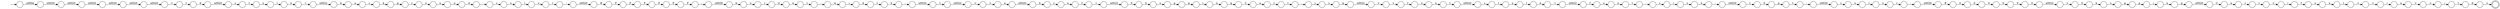 digraph Automaton {
  rankdir = LR;
  0 [shape=circle,label=""];
  0 -> 106 [label="<"]
  1 [shape=circle,label=""];
  1 -> 25 [label="c"]
  2 [shape=circle,label=""];
  2 -> 38 [label="t"]
  3 [shape=circle,label=""];
  3 -> 91 [label="d"]
  4 [shape=circle,label=""];
  4 -> 29 [label="g"]
  5 [shape=circle,label=""];
  5 -> 146 [label="F"]
  6 [shape=circle,label=""];
  6 -> 126 [label="n"]
  7 [shape=circle,label=""];
  7 -> 55 [label="d"]
  8 [shape=circle,label=""];
  8 -> 72 [label="i"]
  9 [shape=circle,label=""];
  9 -> 3 [label="i"]
  10 [shape=circle,label=""];
  10 -> 98 [label="r"]
  11 [shape=circle,label=""];
  11 -> 130 [label="l"]
  12 [shape=circle,label=""];
  12 -> 41 [label="i"]
  13 [shape=circle,label=""];
  13 -> 28 [label="="]
  14 [shape=circle,label=""];
  14 -> 102 [label="c"]
  15 [shape=circle,label=""];
  15 -> 56 [label="<"]
  16 [shape=circle,label=""];
  16 -> 12 [label="s"]
  17 [shape=circle,label=""];
  17 -> 35 [label="S"]
  18 [shape=circle,label=""];
  18 -> 59 [label="o"]
  19 [shape=circle,label=""];
  19 -> 30 [label="1"]
  20 [shape=circle,label=""];
  20 -> 43 [label="g"]
  21 [shape=circle,label=""];
  21 -> 22 [label="n"]
  22 [shape=circle,label=""];
  22 -> 143 [label="t"]
  23 [shape=circle,label=""];
  23 -> 100 [label="/"]
  24 [shape=circle,label=""];
  24 -> 16 [label="-"]
  25 [shape=circle,label=""];
  25 -> 20 [label="k"]
  26 [shape=circle,label=""];
  26 -> 86 [label="-"]
  27 [shape=circle,label=""];
  27 -> 132 [label=":"]
  28 [shape=circle,label=""];
  28 -> 39 [label="\u0022"]
  29 [shape=circle,label=""];
  29 -> 52 [label="\u0020"]
  30 [shape=circle,label=""];
  30 -> 123 [label="0"]
  31 [shape=circle,label=""];
  31 -> 105 [label="\u0020"]
  32 [shape=circle,label=""];
  32 -> 36 [label="S"]
  33 [shape=circle,label=""];
  33 -> 57 [label="j"]
  34 [shape=circle,label=""];
  34 -> 95 [label="r"]
  35 [shape=circle,label=""];
  35 -> 160 [label="h"]
  36 [shape=circle,label=""];
  36 -> 147 [label="h"]
  37 [shape=circle,label=""];
  37 -> 145 [label="\u0022"]
  38 [shape=circle,label=""];
  38 -> 85 [label=";"]
  39 [shape=circle,label=""];
  39 -> 48 [label="b"]
  40 [shape=circle,label=""];
  40 -> 44 [label="r"]
  41 [shape=circle,label=""];
  41 -> 163 [label="z"]
  42 [shape=circle,label=""];
  42 -> 156 [label="t"]
  43 [shape=circle,label=""];
  43 -> 96 [label="r"]
  44 [shape=circle,label=""];
  44 -> 124 [label="t"]
  45 [shape=circle,label=""];
  45 -> 87 [label="\u0020"]
  46 [shape=circle,label=""];
  46 -> 110 [label="f"]
  47 [shape=circle,label=""];
  47 -> 19 [label="\u0020"]
  48 [shape=circle,label=""];
  48 -> 1 [label="a"]
  49 [shape=circle,label=""];
  49 -> 74 [label="n"]
  50 [shape=circle,label=""];
  50 -> 139 [label="="]
  51 [shape=circle,label=""];
  51 -> 75 [label="o"]
  52 [shape=circle,label=""];
  52 -> 63 [label="C"]
  53 [shape=circle,label=""];
  53 -> 27 [label="r"]
  54 [shape=circle,label=""];
  54 -> 111 [label="o"]
  55 [shape=circle,label=""];
  55 -> 89 [label="\u0020"]
  56 [shape=circle,label=""];
  56 -> 7 [label="t"]
  57 [shape=circle,label=""];
  57 -> 93 [label="s"]
  58 [shape=circle,label=""];
  58 -> 53 [label="o"]
  59 [shape=circle,label=""];
  59 -> 61 [label="n"]
  60 [shape=circle,label=""];
  60 -> 137 [label="\u0020"]
  61 [shape=circle,label=""];
  61 -> 24 [label="t"]
  62 [shape=circle,label=""];
  62 -> 46 [label="/"]
  63 [shape=circle,label=""];
  63 -> 40 [label="a"]
  64 [shape=circle,label=""];
  64 -> 34 [label="o"]
  65 [shape=circle,label=""];
  65 -> 159 [label=":"]
  66 [shape=circle,label=""];
  66 -> 82 [label="-"]
  67 [shape=circle,label=""];
  67 -> 127 [label="t"]
  68 [shape=circle,label=""];
  68 -> 0 [label=">"]
  69 [shape=circle,label=""];
  69 -> 71 [label="\u0020"]
  70 [shape=circle,label=""];
  70 -> 157 [label="y"]
  71 [shape=circle,label=""];
  71 -> 108 [label="\u0020"]
  72 [shape=circle,label=""];
  72 -> 4 [label="n"]
  73 [shape=circle,label=""];
  73 -> 67 [label="r"]
  74 [shape=circle,label=""];
  74 -> 26 [label="d"]
  75 [shape=circle,label=""];
  75 -> 65 [label="r"]
  76 [shape=circle,label=""];
  76 -> 99 [label="t"]
  77 [shape=circle,label=""];
  77 -> 104 [label="\u0020"]
  78 [shape=circle,label=""];
  78 -> 114 [label="F"]
  79 [shape=circle,label=""];
  79 -> 116 [label="\u0022"]
  80 [shape=circle,label=""];
  80 -> 18 [label="f"]
  81 [shape=circle,label=""];
  81 -> 66 [label="r"]
  82 [shape=circle,label=""];
  82 -> 9 [label="w"]
  83 [shape=circle,label=""];
  83 -> 94 [label="0"]
  84 [shape=circle,label=""];
  84 -> 161 [label="f"]
  85 [shape=circle,label=""];
  85 -> 14 [label="\u0020"]
  86 [shape=circle,label=""];
  86 -> 118 [label="c"]
  87 [shape=circle,label=""];
  87 -> 79 [label="1"]
  88 [shape=circle,label=""];
  88 -> 70 [label="t"]
  89 [shape=circle,label=""];
  89 -> 88 [label="s"]
  90 [shape=circle,label=""];
  90 -> 17 [label=">"]
  91 [shape=circle,label=""];
  91 -> 164 [label="t"]
  92 [shape=circle,label=""];
  92 -> 60 [label=";"]
  93 [shape=circle,label=""];
  93 -> 37 [label="p"]
  94 [shape=circle,label=""];
  94 -> 153 [label="0"]
  95 [shape=circle,label=""];
  95 -> 154 [label="d"]
  96 [shape=circle,label=""];
  96 -> 158 [label="o"]
  97 [shape=circle,label=""];
  97 -> 148 [label="<"]
  98 [shape=circle,label=""];
  98 -> 84 [label="e"]
  99 [shape=circle,label=""];
  99 -> 140 [label="d"]
  100 [shape=circle,label=""];
  100 -> 68 [label="a"]
  101 [shape=circle,label=""];
  101 -> 119 [label="<"]
  102 [shape=circle,label=""];
  102 -> 117 [label="o"]
  103 [shape=circle,label=""];
  103 -> 47 [label=":"]
  104 [shape=circle,label=""];
  104 -> 15 [label="\u0020"]
  105 [shape=circle,label=""];
  105 -> 42 [label="s"]
  106 [shape=circle,label=""];
  106 -> 76 [label="/"]
  107 [shape=circle,label=""];
  107 -> 142 [label="F"]
  108 [shape=circle,label=""];
  108 -> 77 [label="\u0020"]
  109 [shape=circle,label=""];
  109 -> 90 [label="\u0022"]
  110 [shape=circle,label=""];
  110 -> 21 [label="o"]
  111 [shape=circle,label=""];
  111 -> 129 [label="n"]
  112 [shape=circle,label=""];
  112 -> 141 [label="p"]
  113 [shape=circle,label=""];
  113 -> 73 [label="a"]
  114 [shape=circle,label=""];
  114 -> 5 [label="F"]
  115 [shape=circle,label=""];
  115 -> 13 [label="e"]
  116 [shape=circle,label=""];
  116 -> 97 [label=">"]
  117 [shape=circle,label=""];
  117 -> 58 [label="l"]
  118 [shape=circle,label=""];
  118 -> 151 [label="o"]
  119 [shape=circle,label=""];
  119 -> 54 [label="f"]
  120 [shape=circle,label=""];
  120 -> 162 [label="\u0020"]
  121 [shape=circle,label=""];
  121 -> 45 [label=":"]
  122 [shape=circle,label=""];
  122 -> 134 [label="p"]
  123 [shape=circle,label=""];
  123 -> 2 [label="p"]
  124 [shape=circle,label=""];
  124 -> 62 [label="<"]
  125 [shape=circle,label=""];
  125 -> 128 [label="0"]
  126 [shape=circle,label=""];
  126 -> 144 [label="g"]
  127 [shape=circle,label=""];
  127 -> 33 [label="."]
  128 [shape=circle,label=""];
  128 -> 150 [label="0"]
  129 [shape=circle,label=""];
  129 -> 31 [label="t"]
  130 [shape=circle,label=""];
  130 -> 50 [label="e"]
  131 [shape=circle,label=""];
  initial [shape=plaintext,label=""];
  initial -> 131
  131 -> 155 [label="\u000a"]
  132 [shape=circle,label=""];
  132 -> 135 [label="\u0020"]
  133 [shape=circle,label=""];
  133 -> 78 [label="#"]
  134 [shape=circle,label=""];
  134 -> 8 [label="p"]
  135 [shape=circle,label=""];
  135 -> 83 [label="#"]
  136 [shape=circle,label=""];
  136 -> 32 [label="\u0022"]
  137 [shape=circle,label=""];
  137 -> 64 [label="b"]
  138 [shape=doublecircle,label=""];
  139 [shape=circle,label=""];
  139 -> 80 [label="\u0022"]
  140 [shape=circle,label=""];
  140 -> 138 [label=">"]
  141 [shape=circle,label=""];
  141 -> 6 [label="i"]
  142 [shape=circle,label=""];
  142 -> 92 [label="F"]
  143 [shape=circle,label=""];
  143 -> 152 [label=">"]
  144 [shape=circle,label=""];
  144 -> 113 [label="C"]
  145 [shape=circle,label=""];
  145 -> 101 [label=">"]
  146 [shape=circle,label=""];
  146 -> 107 [label="F"]
  147 [shape=circle,label=""];
  147 -> 149 [label="o"]
  148 [shape=circle,label=""];
  148 -> 120 [label="a"]
  149 [shape=circle,label=""];
  149 -> 112 [label="p"]
  150 [shape=circle,label=""];
  150 -> 109 [label="0"]
  151 [shape=circle,label=""];
  151 -> 51 [label="l"]
  152 [shape=circle,label=""];
  152 -> 23 [label="<"]
  153 [shape=circle,label=""];
  153 -> 125 [label="0"]
  154 [shape=circle,label=""];
  154 -> 81 [label="e"]
  155 [shape=circle,label=""];
  155 -> 69 [label="\u0020"]
  156 [shape=circle,label=""];
  156 -> 11 [label="y"]
  157 [shape=circle,label=""];
  157 -> 115 [label="l"]
  158 [shape=circle,label=""];
  158 -> 49 [label="u"]
  159 [shape=circle,label=""];
  159 -> 133 [label="\u0020"]
  160 [shape=circle,label=""];
  160 -> 122 [label="o"]
  161 [shape=circle,label=""];
  161 -> 136 [label="="]
  162 [shape=circle,label=""];
  162 -> 10 [label="h"]
  163 [shape=circle,label=""];
  163 -> 103 [label="e"]
  164 [shape=circle,label=""];
  164 -> 121 [label="h"]
}

